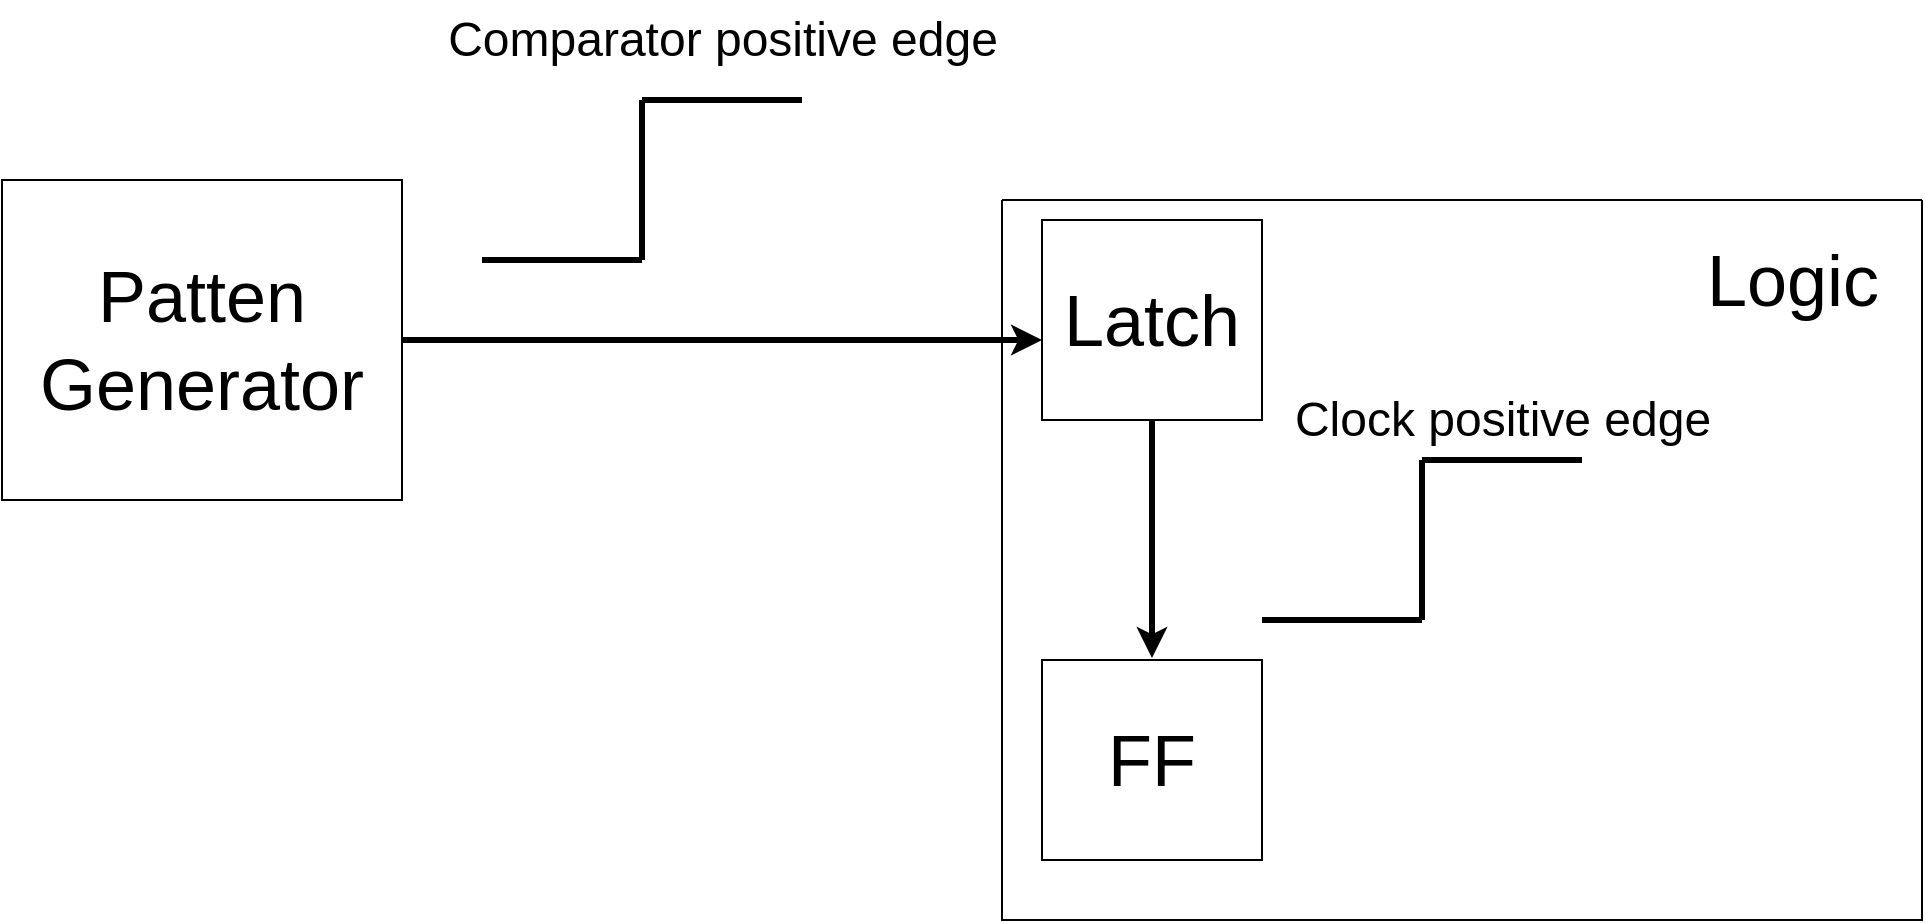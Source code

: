 <mxfile version="24.8.4">
  <diagram name="Page-1" id="5yACLu_tYYQ9U0vQjmjW">
    <mxGraphModel dx="1468" dy="894" grid="1" gridSize="10" guides="1" tooltips="1" connect="1" arrows="1" fold="1" page="1" pageScale="1" pageWidth="827" pageHeight="1169" math="0" shadow="0">
      <root>
        <mxCell id="0" />
        <mxCell id="1" parent="0" />
        <mxCell id="EhTKWdYSq4bksoR8cweC-1" value="&lt;font style=&quot;font-size: 36px;&quot;&gt;Patten Generator&lt;/font&gt;" style="rounded=0;whiteSpace=wrap;html=1;" parent="1" vertex="1">
          <mxGeometry x="80" y="240" width="200" height="160" as="geometry" />
        </mxCell>
        <mxCell id="EhTKWdYSq4bksoR8cweC-2" value="" style="endArrow=classic;html=1;rounded=0;strokeWidth=3;exitX=1;exitY=0.5;exitDx=0;exitDy=0;" parent="1" source="EhTKWdYSq4bksoR8cweC-1" edge="1">
          <mxGeometry width="50" height="50" relative="1" as="geometry">
            <mxPoint x="467" y="316" as="sourcePoint" />
            <mxPoint x="600" y="320" as="targetPoint" />
          </mxGeometry>
        </mxCell>
        <mxCell id="EhTKWdYSq4bksoR8cweC-3" value="" style="swimlane;startSize=0;" parent="1" vertex="1">
          <mxGeometry x="580" y="250" width="460" height="360" as="geometry" />
        </mxCell>
        <mxCell id="EhTKWdYSq4bksoR8cweC-10" value="&lt;font style=&quot;font-size: 24px;&quot;&gt;Clock positive edge&lt;/font&gt;" style="text;html=1;align=center;verticalAlign=middle;resizable=0;points=[];autosize=1;strokeColor=none;fillColor=none;" parent="EhTKWdYSq4bksoR8cweC-3" vertex="1">
          <mxGeometry x="135" y="90" width="230" height="40" as="geometry" />
        </mxCell>
        <mxCell id="EhTKWdYSq4bksoR8cweC-5" value="&lt;font style=&quot;font-size: 36px;&quot;&gt;Latch&lt;/font&gt;" style="rounded=0;whiteSpace=wrap;html=1;" parent="EhTKWdYSq4bksoR8cweC-3" vertex="1">
          <mxGeometry x="20" y="10" width="110" height="100" as="geometry" />
        </mxCell>
        <mxCell id="EhTKWdYSq4bksoR8cweC-8" value="" style="endArrow=classic;html=1;rounded=0;strokeWidth=3;exitX=0.5;exitY=1;exitDx=0;exitDy=0;entryX=0.5;entryY=0;entryDx=0;entryDy=0;" parent="EhTKWdYSq4bksoR8cweC-3" source="EhTKWdYSq4bksoR8cweC-5" edge="1">
          <mxGeometry width="50" height="50" relative="1" as="geometry">
            <mxPoint x="75" y="157" as="sourcePoint" />
            <mxPoint x="75" y="229" as="targetPoint" />
          </mxGeometry>
        </mxCell>
        <mxCell id="EhTKWdYSq4bksoR8cweC-11" value="&lt;font style=&quot;font-size: 36px;&quot;&gt;FF&lt;/font&gt;" style="rounded=0;whiteSpace=wrap;html=1;" parent="EhTKWdYSq4bksoR8cweC-3" vertex="1">
          <mxGeometry x="20" y="230" width="110" height="100" as="geometry" />
        </mxCell>
        <mxCell id="EhTKWdYSq4bksoR8cweC-12" value="&lt;font style=&quot;font-size: 36px;&quot;&gt;Logic&lt;/font&gt;" style="text;html=1;align=center;verticalAlign=middle;resizable=0;points=[];autosize=1;strokeColor=none;fillColor=none;" parent="EhTKWdYSq4bksoR8cweC-3" vertex="1">
          <mxGeometry x="340" y="10" width="110" height="60" as="geometry" />
        </mxCell>
        <mxCell id="EhTKWdYSq4bksoR8cweC-16" value="" style="endArrow=none;html=1;rounded=0;strokeWidth=3;" parent="EhTKWdYSq4bksoR8cweC-3" edge="1">
          <mxGeometry width="50" height="50" relative="1" as="geometry">
            <mxPoint x="130" y="210.0" as="sourcePoint" />
            <mxPoint x="210" y="210.0" as="targetPoint" />
          </mxGeometry>
        </mxCell>
        <mxCell id="EhTKWdYSq4bksoR8cweC-17" value="" style="endArrow=none;html=1;rounded=0;strokeWidth=3;" parent="EhTKWdYSq4bksoR8cweC-3" edge="1">
          <mxGeometry width="50" height="50" relative="1" as="geometry">
            <mxPoint x="210" y="210.0" as="sourcePoint" />
            <mxPoint x="210" y="130.0" as="targetPoint" />
          </mxGeometry>
        </mxCell>
        <mxCell id="EhTKWdYSq4bksoR8cweC-18" value="" style="endArrow=none;html=1;rounded=0;strokeWidth=3;" parent="EhTKWdYSq4bksoR8cweC-3" edge="1">
          <mxGeometry width="50" height="50" relative="1" as="geometry">
            <mxPoint x="210" y="130.0" as="sourcePoint" />
            <mxPoint x="290" y="130.0" as="targetPoint" />
          </mxGeometry>
        </mxCell>
        <mxCell id="EhTKWdYSq4bksoR8cweC-9" value="&lt;font style=&quot;font-size: 24px;&quot;&gt;Comparator positive edge&lt;/font&gt;" style="text;html=1;align=center;verticalAlign=middle;resizable=0;points=[];autosize=1;strokeColor=none;fillColor=none;" parent="1" vertex="1">
          <mxGeometry x="290" y="150" width="300" height="40" as="geometry" />
        </mxCell>
        <mxCell id="EhTKWdYSq4bksoR8cweC-13" value="" style="endArrow=none;html=1;rounded=0;strokeWidth=3;" parent="1" edge="1">
          <mxGeometry width="50" height="50" relative="1" as="geometry">
            <mxPoint x="320" y="280" as="sourcePoint" />
            <mxPoint x="400" y="280" as="targetPoint" />
          </mxGeometry>
        </mxCell>
        <mxCell id="EhTKWdYSq4bksoR8cweC-14" value="" style="endArrow=none;html=1;rounded=0;strokeWidth=3;" parent="1" edge="1">
          <mxGeometry width="50" height="50" relative="1" as="geometry">
            <mxPoint x="400" y="280" as="sourcePoint" />
            <mxPoint x="400" y="200" as="targetPoint" />
          </mxGeometry>
        </mxCell>
        <mxCell id="EhTKWdYSq4bksoR8cweC-15" value="" style="endArrow=none;html=1;rounded=0;strokeWidth=3;" parent="1" edge="1">
          <mxGeometry width="50" height="50" relative="1" as="geometry">
            <mxPoint x="400" y="200" as="sourcePoint" />
            <mxPoint x="480" y="200" as="targetPoint" />
          </mxGeometry>
        </mxCell>
      </root>
    </mxGraphModel>
  </diagram>
</mxfile>
